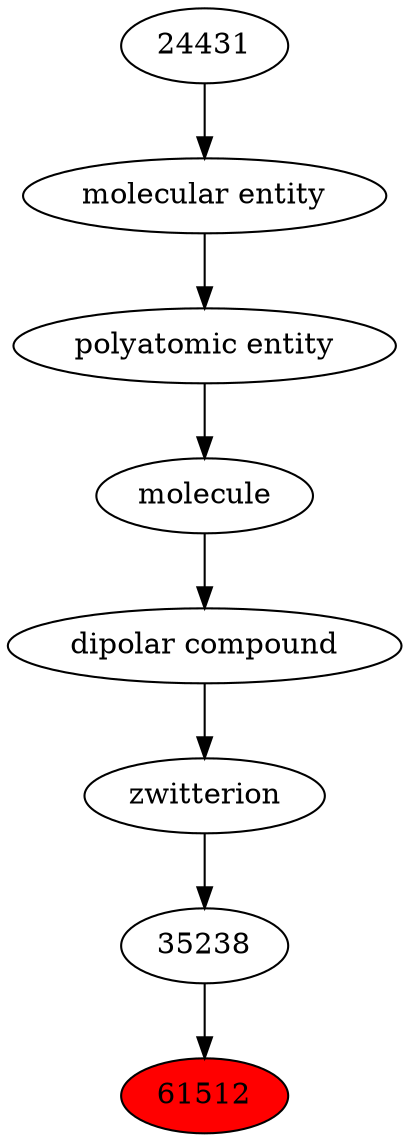 digraph tree{ 
61512 [label="61512" fillcolor=red style=filled]
35238 -> 61512
35238 [label="35238"]
27369 -> 35238
27369 [label="zwitterion"]
51151 -> 27369
51151 [label="dipolar compound"]
25367 -> 51151
25367 [label="molecule"]
36357 -> 25367
36357 [label="polyatomic entity"]
23367 -> 36357
23367 [label="molecular entity"]
24431 -> 23367
24431 [label="24431"]
}